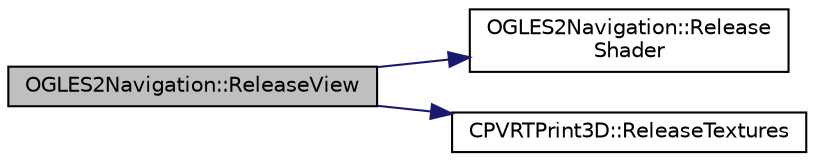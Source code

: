 digraph "OGLES2Navigation::ReleaseView"
{
  edge [fontname="Helvetica",fontsize="10",labelfontname="Helvetica",labelfontsize="10"];
  node [fontname="Helvetica",fontsize="10",shape=record];
  rankdir="LR";
  Node1 [label="OGLES2Navigation::ReleaseView",height=0.2,width=0.4,color="black", fillcolor="grey75", style="filled", fontcolor="black"];
  Node1 -> Node2 [color="midnightblue",fontsize="10",style="solid"];
  Node2 [label="OGLES2Navigation::Release\lShader",height=0.2,width=0.4,color="black", fillcolor="white", style="filled",URL="$class_o_g_l_e_s2_navigation.html#a61f084123b1b9893af90dc49b6b0f655"];
  Node1 -> Node3 [color="midnightblue",fontsize="10",style="solid"];
  Node3 [label="CPVRTPrint3D::ReleaseTextures",height=0.2,width=0.4,color="black", fillcolor="white", style="filled",URL="$class_c_p_v_r_t_print3_d.html#a951bd6afe2007f942eca8474cd0025e3",tooltip="Deallocate the memory allocated in SetTextures(...) "];
}
